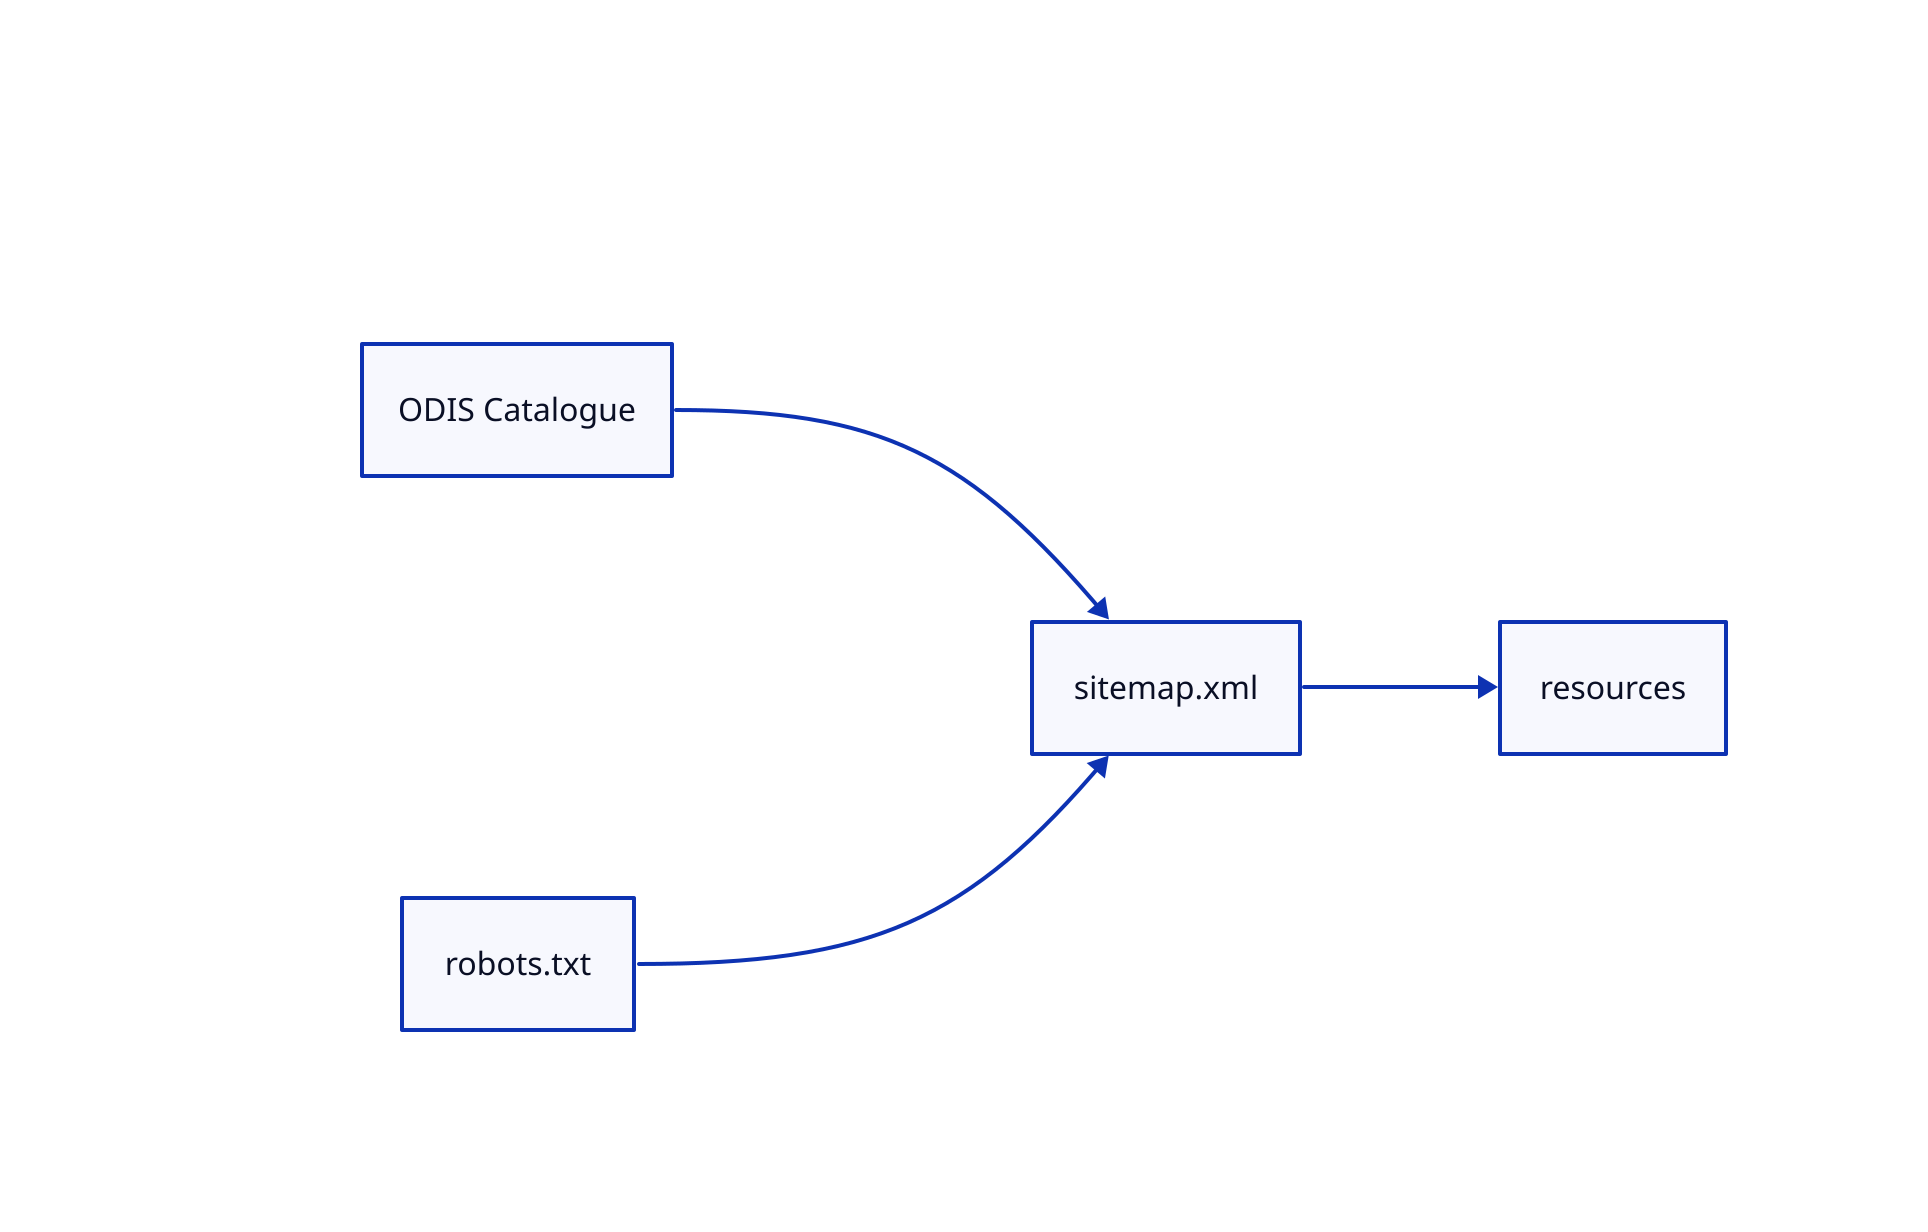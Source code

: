 direction: right

title:  |md
  # OIH + ODIS Catalogue

| { near: top-center }

cat:  ODIS Catalogue

note: |md

#  ODIS Catalogue

An online browsable and
searchable catalogue.

|


r: robots.txt
sm: sitemap.xml
res: resources 

cat -> sm
r -> sm -> res
